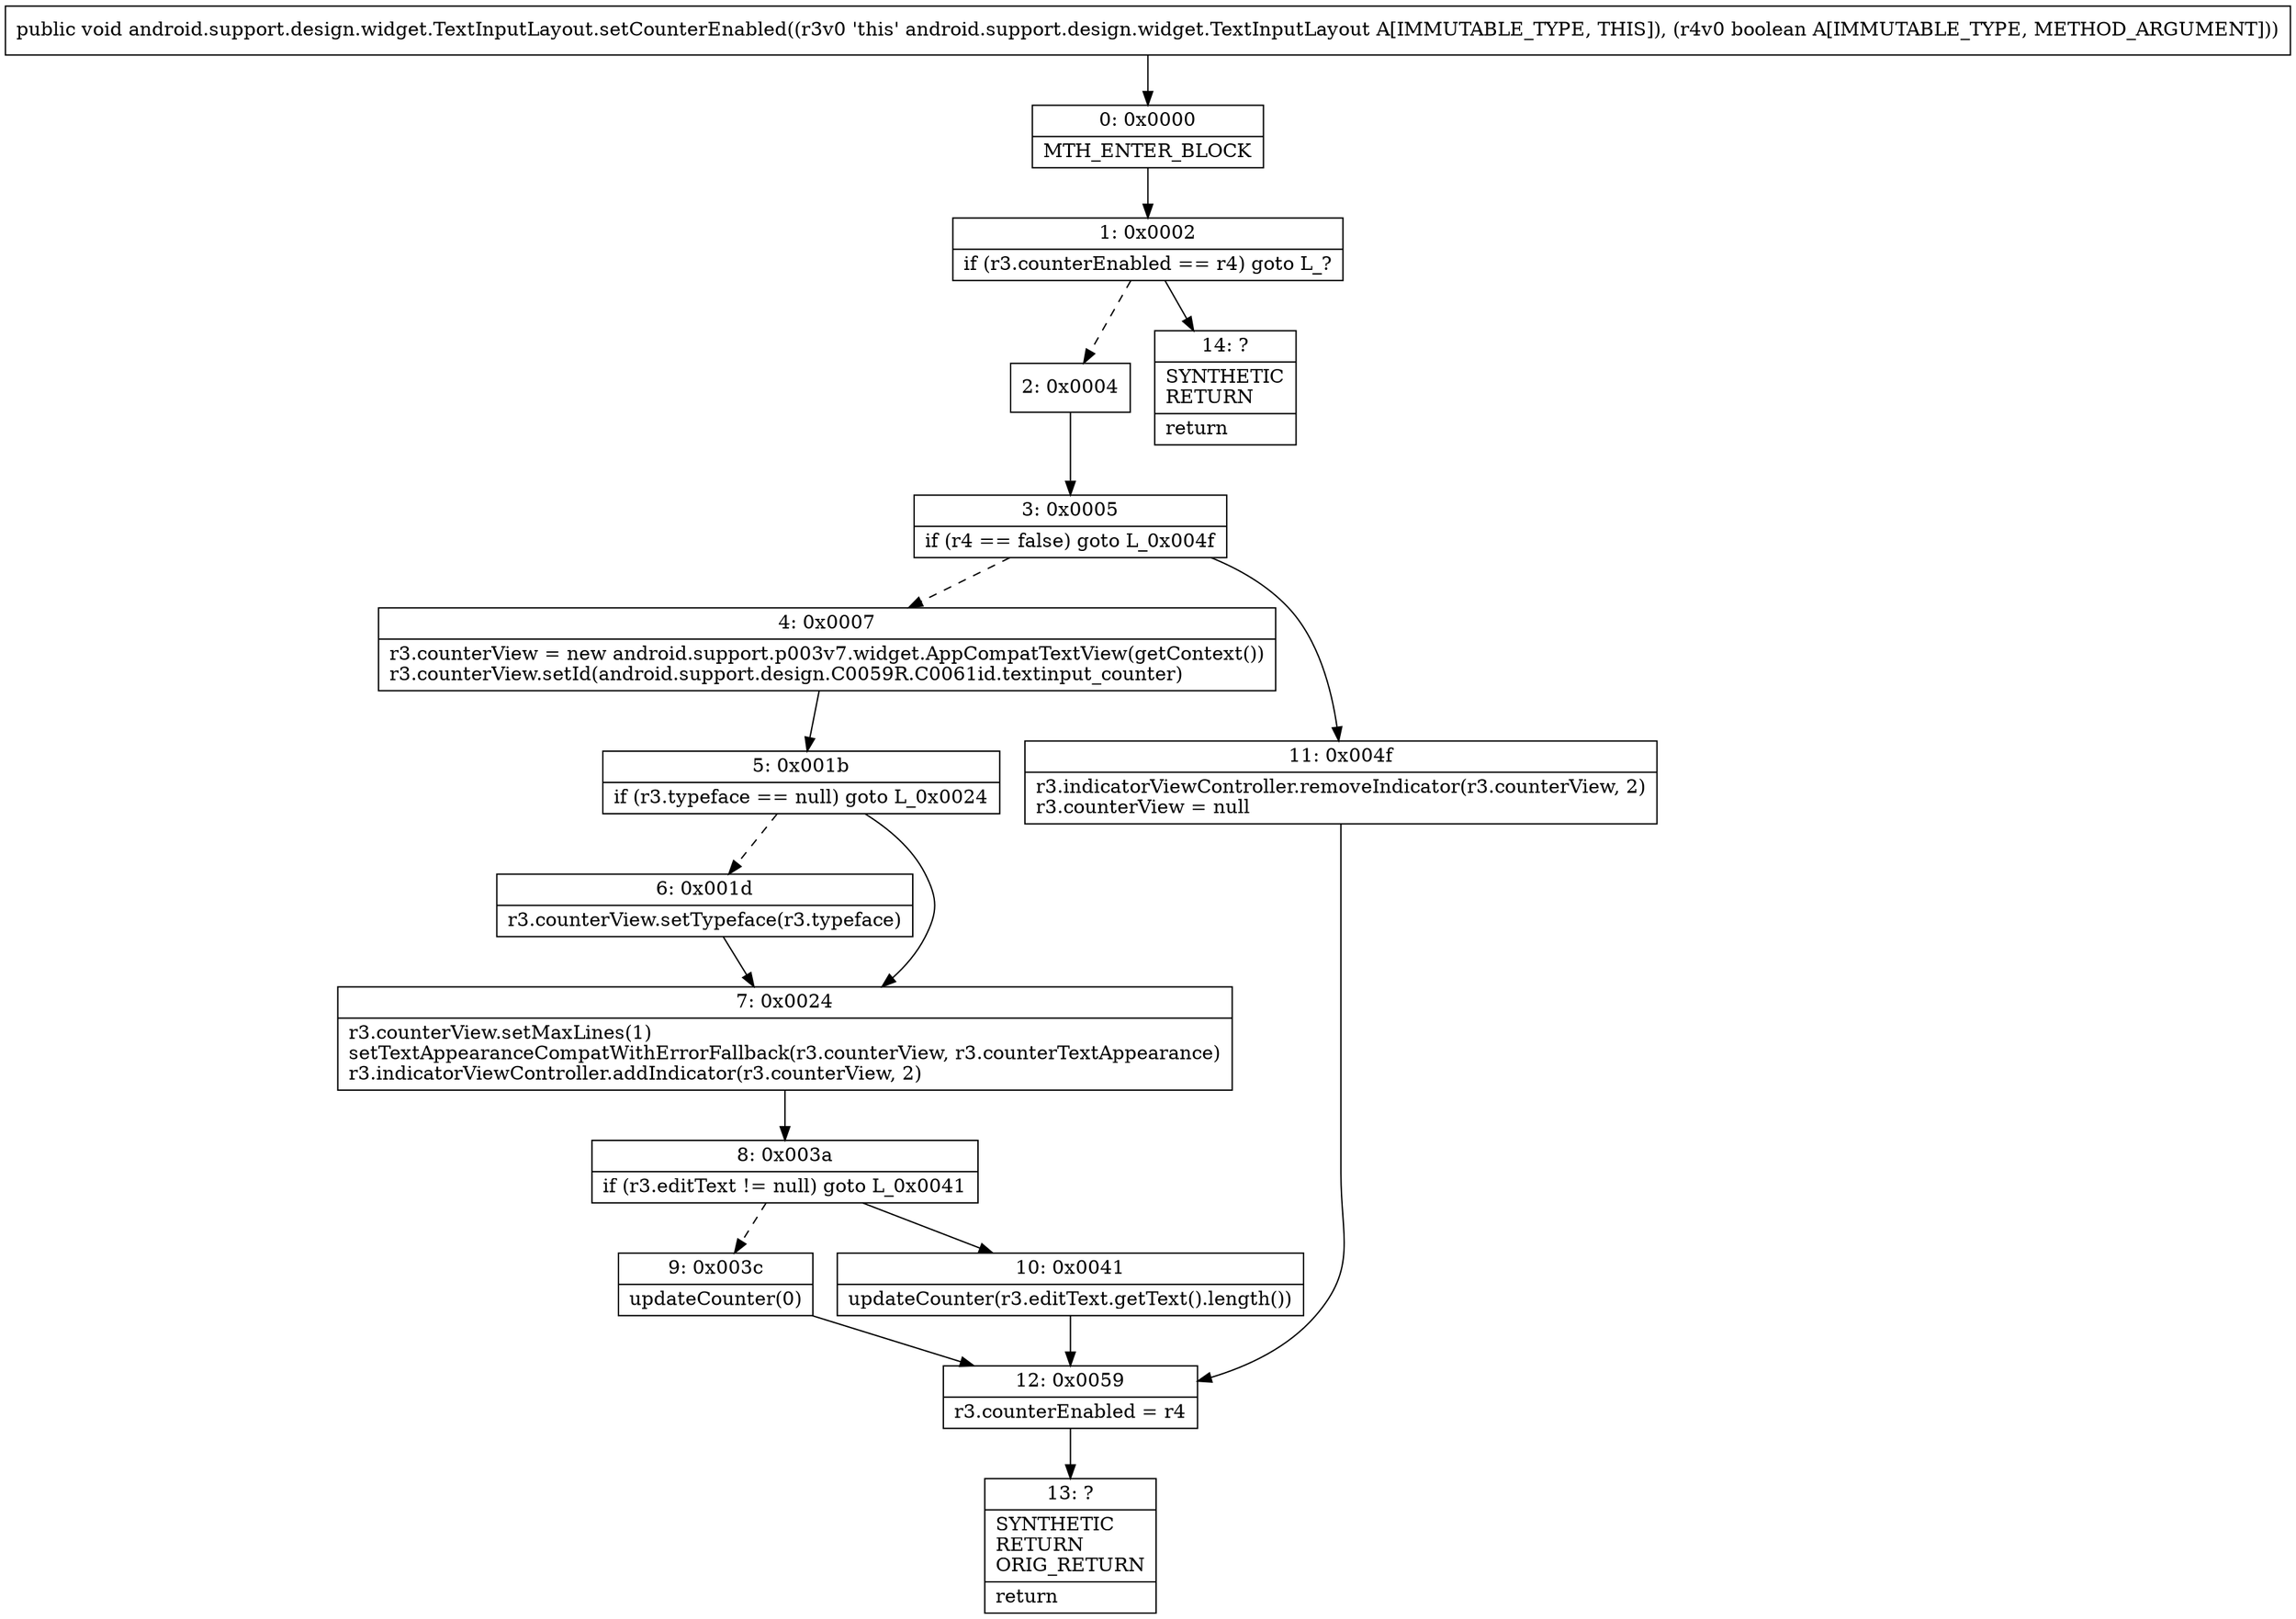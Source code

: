 digraph "CFG forandroid.support.design.widget.TextInputLayout.setCounterEnabled(Z)V" {
Node_0 [shape=record,label="{0\:\ 0x0000|MTH_ENTER_BLOCK\l}"];
Node_1 [shape=record,label="{1\:\ 0x0002|if (r3.counterEnabled == r4) goto L_?\l}"];
Node_2 [shape=record,label="{2\:\ 0x0004}"];
Node_3 [shape=record,label="{3\:\ 0x0005|if (r4 == false) goto L_0x004f\l}"];
Node_4 [shape=record,label="{4\:\ 0x0007|r3.counterView = new android.support.p003v7.widget.AppCompatTextView(getContext())\lr3.counterView.setId(android.support.design.C0059R.C0061id.textinput_counter)\l}"];
Node_5 [shape=record,label="{5\:\ 0x001b|if (r3.typeface == null) goto L_0x0024\l}"];
Node_6 [shape=record,label="{6\:\ 0x001d|r3.counterView.setTypeface(r3.typeface)\l}"];
Node_7 [shape=record,label="{7\:\ 0x0024|r3.counterView.setMaxLines(1)\lsetTextAppearanceCompatWithErrorFallback(r3.counterView, r3.counterTextAppearance)\lr3.indicatorViewController.addIndicator(r3.counterView, 2)\l}"];
Node_8 [shape=record,label="{8\:\ 0x003a|if (r3.editText != null) goto L_0x0041\l}"];
Node_9 [shape=record,label="{9\:\ 0x003c|updateCounter(0)\l}"];
Node_10 [shape=record,label="{10\:\ 0x0041|updateCounter(r3.editText.getText().length())\l}"];
Node_11 [shape=record,label="{11\:\ 0x004f|r3.indicatorViewController.removeIndicator(r3.counterView, 2)\lr3.counterView = null\l}"];
Node_12 [shape=record,label="{12\:\ 0x0059|r3.counterEnabled = r4\l}"];
Node_13 [shape=record,label="{13\:\ ?|SYNTHETIC\lRETURN\lORIG_RETURN\l|return\l}"];
Node_14 [shape=record,label="{14\:\ ?|SYNTHETIC\lRETURN\l|return\l}"];
MethodNode[shape=record,label="{public void android.support.design.widget.TextInputLayout.setCounterEnabled((r3v0 'this' android.support.design.widget.TextInputLayout A[IMMUTABLE_TYPE, THIS]), (r4v0 boolean A[IMMUTABLE_TYPE, METHOD_ARGUMENT])) }"];
MethodNode -> Node_0;
Node_0 -> Node_1;
Node_1 -> Node_2[style=dashed];
Node_1 -> Node_14;
Node_2 -> Node_3;
Node_3 -> Node_4[style=dashed];
Node_3 -> Node_11;
Node_4 -> Node_5;
Node_5 -> Node_6[style=dashed];
Node_5 -> Node_7;
Node_6 -> Node_7;
Node_7 -> Node_8;
Node_8 -> Node_9[style=dashed];
Node_8 -> Node_10;
Node_9 -> Node_12;
Node_10 -> Node_12;
Node_11 -> Node_12;
Node_12 -> Node_13;
}

